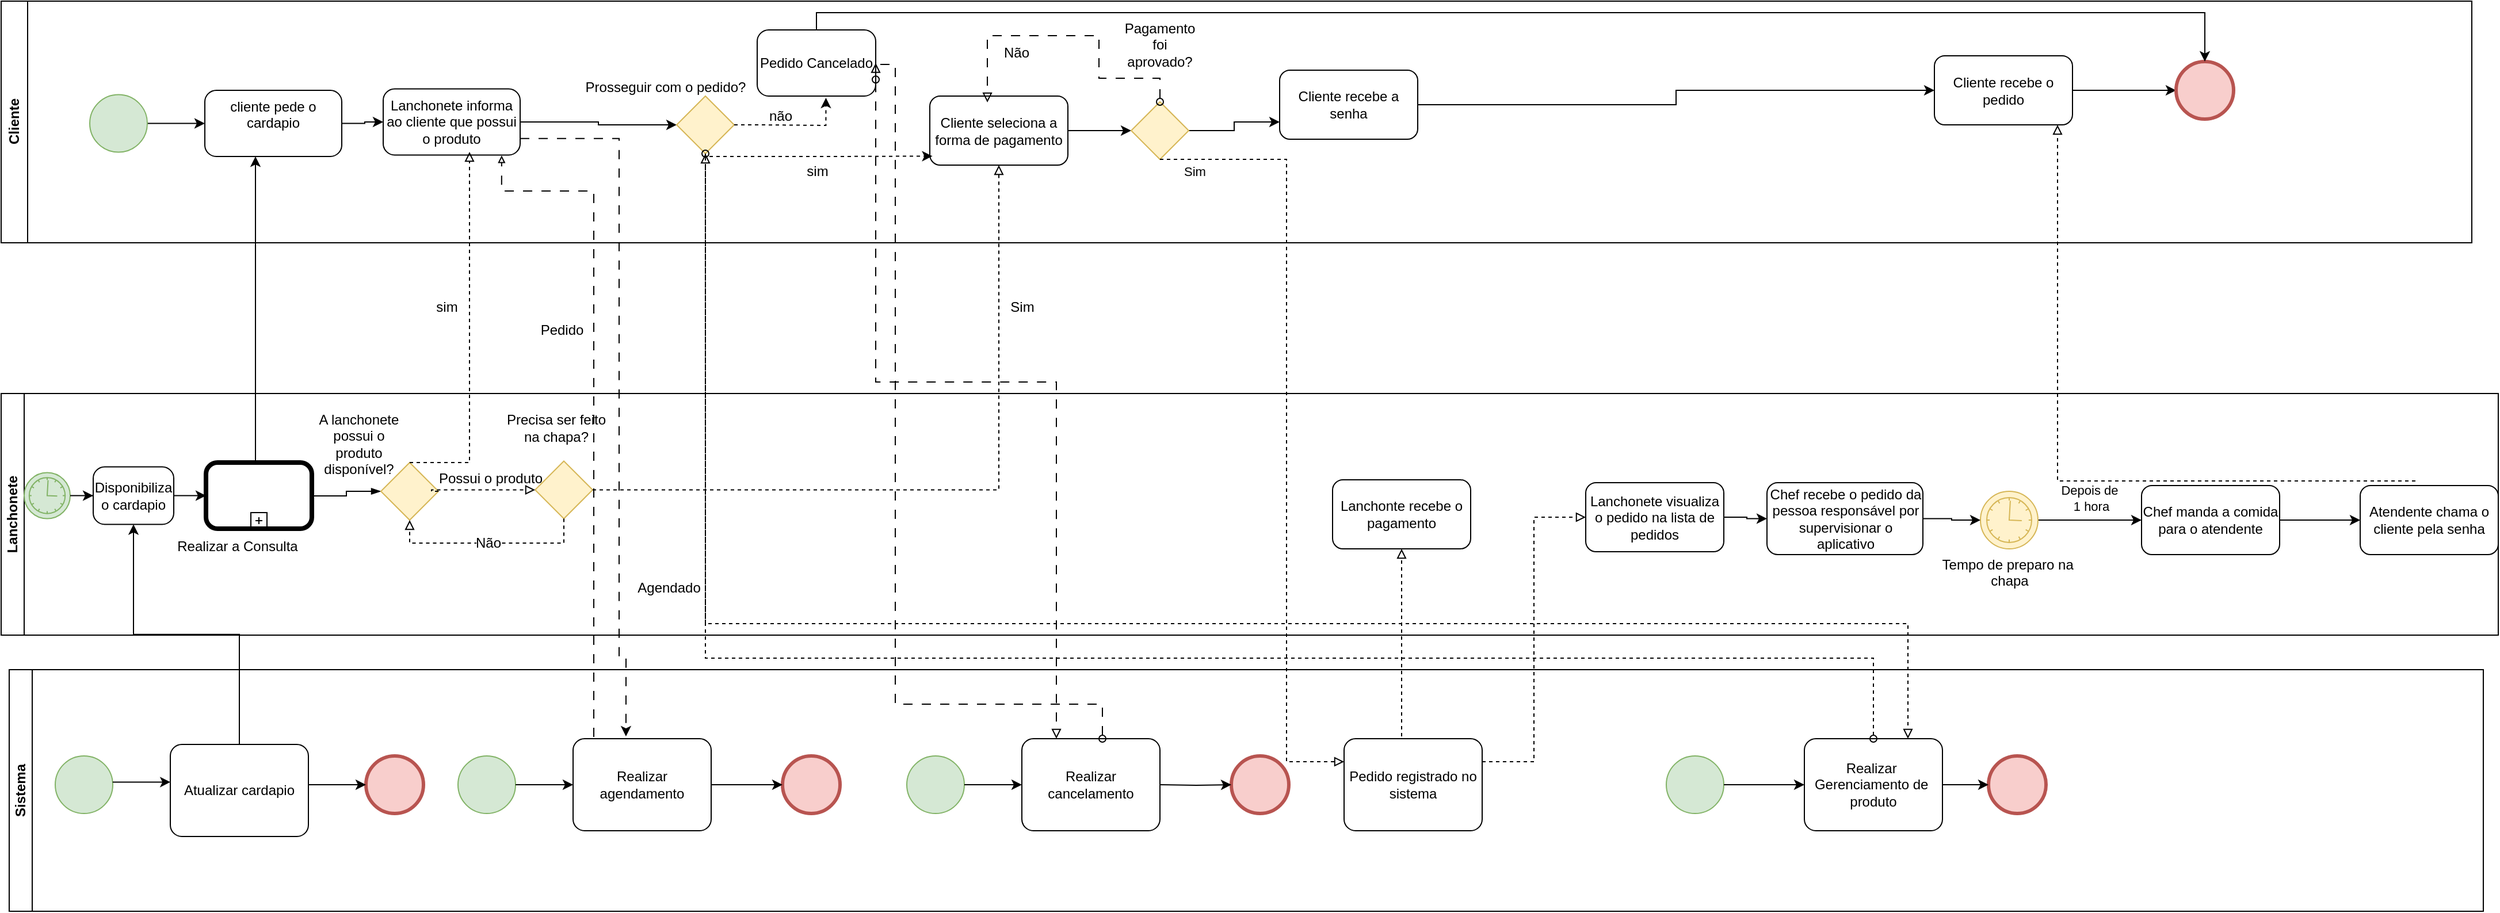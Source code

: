<mxfile version="24.2.2" type="google">
  <diagram name="Página-1" id="6oaQI1mKR9cjfr4mi8I-">
    <mxGraphModel dx="3434" dy="2573" grid="1" gridSize="10" guides="1" tooltips="1" connect="1" arrows="1" fold="1" page="1" pageScale="1" pageWidth="827" pageHeight="1169" background="#FFFFFF" math="0" shadow="0">
      <root>
        <mxCell id="0" />
        <mxCell id="1" parent="0" />
        <mxCell id="DTjWk3N54tqZmyoHTEr2-2" value="Cliente" style="swimlane;horizontal=0;whiteSpace=wrap;html=1;" parent="1" vertex="1">
          <mxGeometry x="-827" y="-391" width="2147" height="210" as="geometry" />
        </mxCell>
        <mxCell id="VO7f0GF6bz-tPzHSE8Yw-2" style="edgeStyle=orthogonalEdgeStyle;rounded=0;orthogonalLoop=1;jettySize=auto;html=1;" edge="1" parent="DTjWk3N54tqZmyoHTEr2-2" source="FYHLgp9_xQtFy7XAi3ml-9" target="VO7f0GF6bz-tPzHSE8Yw-1">
          <mxGeometry relative="1" as="geometry" />
        </mxCell>
        <mxCell id="FYHLgp9_xQtFy7XAi3ml-9" value="" style="points=[[0.145,0.145,0],[0.5,0,0],[0.855,0.145,0],[1,0.5,0],[0.855,0.855,0],[0.5,1,0],[0.145,0.855,0],[0,0.5,0]];shape=mxgraph.bpmn.event;html=1;verticalLabelPosition=bottom;labelBackgroundColor=#ffffff;verticalAlign=top;align=center;perimeter=ellipsePerimeter;outlineConnect=0;aspect=fixed;outline=standard;symbol=general;fillColor=#d5e8d4;strokeColor=#82b366;" parent="DTjWk3N54tqZmyoHTEr2-2" vertex="1">
          <mxGeometry x="77" y="81.25" width="50" height="50" as="geometry" />
        </mxCell>
        <mxCell id="GW3WumaHVSH6HeR5cYXl-45" style="edgeStyle=orthogonalEdgeStyle;rounded=0;orthogonalLoop=1;jettySize=auto;html=1;entryX=0;entryY=0.5;entryDx=0;entryDy=0;" parent="DTjWk3N54tqZmyoHTEr2-2" source="Djy27bFoyrntST6zhLuX-1" target="GW3WumaHVSH6HeR5cYXl-44" edge="1">
          <mxGeometry relative="1" as="geometry" />
        </mxCell>
        <mxCell id="Djy27bFoyrntST6zhLuX-1" value="Lanchonete informa ao cliente que possui o produto" style="points=[[0.25,0,0],[0.5,0,0],[0.75,0,0],[1,0.25,0],[1,0.5,0],[1,0.75,0],[0.75,1,0],[0.5,1,0],[0.25,1,0],[0,0.75,0],[0,0.5,0],[0,0.25,0]];shape=mxgraph.bpmn.task;whiteSpace=wrap;rectStyle=rounded;size=10;html=1;container=1;expand=0;collapsible=0;taskMarker=abstract;" parent="DTjWk3N54tqZmyoHTEr2-2" vertex="1">
          <mxGeometry x="332" y="76.25" width="119" height="57.5" as="geometry" />
        </mxCell>
        <mxCell id="v5PwdFGo5ate-M4-xqCf-30" style="edgeStyle=orthogonalEdgeStyle;rounded=0;orthogonalLoop=1;jettySize=auto;html=1;exitX=1;exitY=0.5;exitDx=0;exitDy=0;entryX=0;entryY=0.5;entryDx=0;entryDy=0;" parent="DTjWk3N54tqZmyoHTEr2-2" source="v5PwdFGo5ate-M4-xqCf-26" target="v5PwdFGo5ate-M4-xqCf-28" edge="1">
          <mxGeometry relative="1" as="geometry" />
        </mxCell>
        <mxCell id="v5PwdFGo5ate-M4-xqCf-26" value="Cliente seleciona a forma de pagamento" style="rounded=1;whiteSpace=wrap;html=1;" parent="DTjWk3N54tqZmyoHTEr2-2" vertex="1">
          <mxGeometry x="807" y="82.5" width="120" height="60" as="geometry" />
        </mxCell>
        <mxCell id="j1GpVwW9abgJ25OH9QS_-9" style="edgeStyle=orthogonalEdgeStyle;rounded=0;orthogonalLoop=1;jettySize=auto;html=1;exitX=1;exitY=0.5;exitDx=0;exitDy=0;entryX=0;entryY=0.75;entryDx=0;entryDy=0;" edge="1" parent="DTjWk3N54tqZmyoHTEr2-2" source="v5PwdFGo5ate-M4-xqCf-28" target="v5PwdFGo5ate-M4-xqCf-44">
          <mxGeometry relative="1" as="geometry" />
        </mxCell>
        <mxCell id="v5PwdFGo5ate-M4-xqCf-28" value="" style="rhombus;whiteSpace=wrap;html=1;fillColor=#fff2cc;strokeColor=#d6b656;" parent="DTjWk3N54tqZmyoHTEr2-2" vertex="1">
          <mxGeometry x="982" y="87.5" width="50" height="50" as="geometry" />
        </mxCell>
        <mxCell id="v5PwdFGo5ate-M4-xqCf-29" value="Pagamento foi aprovado?" style="text;html=1;align=center;verticalAlign=middle;whiteSpace=wrap;rounded=0;" parent="DTjWk3N54tqZmyoHTEr2-2" vertex="1">
          <mxGeometry x="977" y="22.5" width="60" height="30" as="geometry" />
        </mxCell>
        <mxCell id="Djy27bFoyrntST6zhLuX-5" value="Não" style="text;html=1;align=center;verticalAlign=middle;resizable=0;points=[];autosize=1;strokeColor=none;fillColor=none;" parent="DTjWk3N54tqZmyoHTEr2-2" vertex="1">
          <mxGeometry x="857" y="30" width="50" height="30" as="geometry" />
        </mxCell>
        <mxCell id="v5PwdFGo5ate-M4-xqCf-57" style="edgeStyle=orthogonalEdgeStyle;rounded=0;orthogonalLoop=1;jettySize=auto;html=1;exitX=1;exitY=0.5;exitDx=0;exitDy=0;entryX=0;entryY=0.5;entryDx=0;entryDy=0;" parent="DTjWk3N54tqZmyoHTEr2-2" source="v5PwdFGo5ate-M4-xqCf-44" target="v5PwdFGo5ate-M4-xqCf-54" edge="1">
          <mxGeometry relative="1" as="geometry" />
        </mxCell>
        <mxCell id="v5PwdFGo5ate-M4-xqCf-44" value="Cliente recebe a senha" style="rounded=1;whiteSpace=wrap;html=1;" parent="DTjWk3N54tqZmyoHTEr2-2" vertex="1">
          <mxGeometry x="1111" y="60" width="120" height="60" as="geometry" />
        </mxCell>
        <mxCell id="v5PwdFGo5ate-M4-xqCf-56" value="" style="edgeStyle=orthogonalEdgeStyle;rounded=0;orthogonalLoop=1;jettySize=auto;html=1;" parent="DTjWk3N54tqZmyoHTEr2-2" source="v5PwdFGo5ate-M4-xqCf-54" target="v5PwdFGo5ate-M4-xqCf-55" edge="1">
          <mxGeometry relative="1" as="geometry" />
        </mxCell>
        <mxCell id="v5PwdFGo5ate-M4-xqCf-54" value="Cliente recebe o pedido" style="rounded=1;whiteSpace=wrap;html=1;" parent="DTjWk3N54tqZmyoHTEr2-2" vertex="1">
          <mxGeometry x="1680" y="47.5" width="120" height="60" as="geometry" />
        </mxCell>
        <mxCell id="v5PwdFGo5ate-M4-xqCf-55" value="" style="points=[[0.145,0.145,0],[0.5,0,0],[0.855,0.145,0],[1,0.5,0],[0.855,0.855,0],[0.5,1,0],[0.145,0.855,0],[0,0.5,0]];shape=mxgraph.bpmn.event;html=1;verticalLabelPosition=bottom;labelBackgroundColor=#ffffff;verticalAlign=top;align=center;perimeter=ellipsePerimeter;outlineConnect=0;aspect=fixed;outline=end;symbol=terminate2;fillColor=#f8cecc;strokeColor=#b85450;" parent="DTjWk3N54tqZmyoHTEr2-2" vertex="1">
          <mxGeometry x="1890" y="52.5" width="50" height="50" as="geometry" />
        </mxCell>
        <mxCell id="v5PwdFGo5ate-M4-xqCf-71" style="edgeStyle=orthogonalEdgeStyle;rounded=0;orthogonalLoop=1;jettySize=auto;html=1;exitX=0.5;exitY=1;exitDx=0;exitDy=0;exitPerimeter=0;" parent="DTjWk3N54tqZmyoHTEr2-2" edge="1">
          <mxGeometry relative="1" as="geometry">
            <mxPoint x="421.5" y="137.5" as="sourcePoint" />
            <mxPoint x="421.5" y="137.5" as="targetPoint" />
          </mxGeometry>
        </mxCell>
        <mxCell id="GW3WumaHVSH6HeR5cYXl-41" style="edgeStyle=orthogonalEdgeStyle;rounded=0;orthogonalLoop=1;jettySize=auto;html=1;exitX=0.5;exitY=0;exitDx=0;exitDy=0;entryX=0.417;entryY=0.092;entryDx=0;entryDy=0;entryPerimeter=0;endArrow=block;endFill=0;dashed=1;dashPattern=8 8;startArrow=oval;startFill=0;" parent="DTjWk3N54tqZmyoHTEr2-2" source="v5PwdFGo5ate-M4-xqCf-28" target="v5PwdFGo5ate-M4-xqCf-26" edge="1">
          <mxGeometry relative="1" as="geometry">
            <Array as="points">
              <mxPoint x="1007" y="67" />
              <mxPoint x="954" y="67" />
              <mxPoint x="954" y="30" />
              <mxPoint x="857" y="30" />
            </Array>
          </mxGeometry>
        </mxCell>
        <mxCell id="GW3WumaHVSH6HeR5cYXl-55" style="edgeStyle=orthogonalEdgeStyle;rounded=0;orthogonalLoop=1;jettySize=auto;html=1;" parent="DTjWk3N54tqZmyoHTEr2-2" source="GW3WumaHVSH6HeR5cYXl-42" target="v5PwdFGo5ate-M4-xqCf-55" edge="1">
          <mxGeometry relative="1" as="geometry">
            <Array as="points">
              <mxPoint x="708" y="10" />
              <mxPoint x="1915" y="10" />
            </Array>
          </mxGeometry>
        </mxCell>
        <mxCell id="GW3WumaHVSH6HeR5cYXl-42" value="Pedido Cancelado" style="points=[[0.25,0,0],[0.5,0,0],[0.75,0,0],[1,0.25,0],[1,0.5,0],[1,0.75,0],[0.75,1,0],[0.5,1,0],[0.25,1,0],[0,0.75,0],[0,0.5,0],[0,0.25,0]];shape=mxgraph.bpmn.task;whiteSpace=wrap;rectStyle=rounded;size=10;html=1;container=1;expand=0;collapsible=0;taskMarker=abstract;" parent="DTjWk3N54tqZmyoHTEr2-2" vertex="1">
          <mxGeometry x="657" y="25" width="103" height="57.5" as="geometry" />
        </mxCell>
        <mxCell id="GW3WumaHVSH6HeR5cYXl-44" value="" style="rhombus;whiteSpace=wrap;html=1;fillColor=#fff2cc;strokeColor=#d6b656;" parent="DTjWk3N54tqZmyoHTEr2-2" vertex="1">
          <mxGeometry x="587" y="82.5" width="50" height="50" as="geometry" />
        </mxCell>
        <mxCell id="GW3WumaHVSH6HeR5cYXl-46" value="Prosseguir com o pedido?" style="text;html=1;align=center;verticalAlign=middle;resizable=0;points=[];autosize=1;strokeColor=none;fillColor=none;" parent="DTjWk3N54tqZmyoHTEr2-2" vertex="1">
          <mxGeometry x="497" y="60" width="160" height="30" as="geometry" />
        </mxCell>
        <mxCell id="GW3WumaHVSH6HeR5cYXl-48" style="edgeStyle=orthogonalEdgeStyle;rounded=0;orthogonalLoop=1;jettySize=auto;html=1;entryX=0.58;entryY=1.026;entryDx=0;entryDy=0;entryPerimeter=0;dashed=1;" parent="DTjWk3N54tqZmyoHTEr2-2" source="GW3WumaHVSH6HeR5cYXl-44" target="GW3WumaHVSH6HeR5cYXl-42" edge="1">
          <mxGeometry relative="1" as="geometry">
            <Array as="points">
              <mxPoint x="657" y="108" />
              <mxPoint x="717" y="108" />
            </Array>
          </mxGeometry>
        </mxCell>
        <mxCell id="GW3WumaHVSH6HeR5cYXl-50" style="edgeStyle=orthogonalEdgeStyle;rounded=0;orthogonalLoop=1;jettySize=auto;html=1;entryX=0.019;entryY=0.87;entryDx=0;entryDy=0;entryPerimeter=0;dashed=1;" parent="DTjWk3N54tqZmyoHTEr2-2" source="GW3WumaHVSH6HeR5cYXl-44" target="v5PwdFGo5ate-M4-xqCf-26" edge="1">
          <mxGeometry relative="1" as="geometry">
            <Array as="points">
              <mxPoint x="612" y="135" />
              <mxPoint x="722" y="135" />
            </Array>
          </mxGeometry>
        </mxCell>
        <mxCell id="GW3WumaHVSH6HeR5cYXl-51" value="sim" style="text;html=1;align=center;verticalAlign=middle;resizable=0;points=[];autosize=1;strokeColor=none;fillColor=none;" parent="DTjWk3N54tqZmyoHTEr2-2" vertex="1">
          <mxGeometry x="688.5" y="132.5" width="40" height="30" as="geometry" />
        </mxCell>
        <mxCell id="GW3WumaHVSH6HeR5cYXl-52" value="não" style="text;html=1;align=center;verticalAlign=middle;resizable=0;points=[];autosize=1;strokeColor=none;fillColor=none;" parent="DTjWk3N54tqZmyoHTEr2-2" vertex="1">
          <mxGeometry x="657" y="85" width="40" height="30" as="geometry" />
        </mxCell>
        <mxCell id="VO7f0GF6bz-tPzHSE8Yw-1" value="cliente pede o cardapio&lt;div&gt;&lt;br&gt;&lt;/div&gt;" style="points=[[0.25,0,0],[0.5,0,0],[0.75,0,0],[1,0.25,0],[1,0.5,0],[1,0.75,0],[0.75,1,0],[0.5,1,0],[0.25,1,0],[0,0.75,0],[0,0.5,0],[0,0.25,0]];shape=mxgraph.bpmn.task;whiteSpace=wrap;rectStyle=rounded;size=10;html=1;container=1;expand=0;collapsible=0;taskMarker=abstract;" vertex="1" parent="DTjWk3N54tqZmyoHTEr2-2">
          <mxGeometry x="177" y="77.5" width="119" height="57.5" as="geometry" />
        </mxCell>
        <mxCell id="VO7f0GF6bz-tPzHSE8Yw-3" style="edgeStyle=orthogonalEdgeStyle;rounded=0;orthogonalLoop=1;jettySize=auto;html=1;entryX=0;entryY=0.5;entryDx=0;entryDy=0;entryPerimeter=0;" edge="1" parent="DTjWk3N54tqZmyoHTEr2-2" source="VO7f0GF6bz-tPzHSE8Yw-1" target="Djy27bFoyrntST6zhLuX-1">
          <mxGeometry relative="1" as="geometry" />
        </mxCell>
        <mxCell id="FYHLgp9_xQtFy7XAi3ml-3" value="Lanchonete" style="swimlane;startSize=20;horizontal=0;html=1;whiteSpace=wrap;fontSize=12;" parent="1" vertex="1">
          <mxGeometry x="-827" y="-50" width="2170" height="210" as="geometry" />
        </mxCell>
        <mxCell id="v5PwdFGo5ate-M4-xqCf-7" value="" style="points=[[0.25,0,0],[0.5,0,0],[0.75,0,0],[1,0.25,0],[1,0.5,0],[1,0.75,0],[0.75,1,0],[0.5,1,0],[0.25,1,0],[0,0.75,0],[0,0.5,0],[0,0.25,0]];shape=mxgraph.bpmn.task;whiteSpace=wrap;rectStyle=rounded;size=10;html=1;container=1;expand=0;collapsible=0;bpmnShapeType=call;isLoopSub=1;" vertex="1" parent="FYHLgp9_xQtFy7XAi3ml-3">
          <mxGeometry x="178" y="60" width="92" height="57.5" as="geometry" />
        </mxCell>
        <mxCell id="FYHLgp9_xQtFy7XAi3ml-15" value="Realizar a Consulta&lt;div&gt;&lt;br&gt;&lt;/div&gt;" style="text;html=1;align=center;verticalAlign=middle;resizable=0;points=[];autosize=1;strokeColor=none;fillColor=none;" parent="FYHLgp9_xQtFy7XAi3ml-3" vertex="1">
          <mxGeometry x="140" y="120" width="130" height="40" as="geometry" />
        </mxCell>
        <mxCell id="v5PwdFGo5ate-M4-xqCf-17" value="" style="points=[[0.145,0.145,0],[0.5,0,0],[0.855,0.145,0],[1,0.5,0],[0.855,0.855,0],[0.5,1,0],[0.145,0.855,0],[0,0.5,0]];shape=mxgraph.bpmn.event;html=1;verticalLabelPosition=bottom;labelBackgroundColor=#ffffff;verticalAlign=top;align=center;perimeter=ellipsePerimeter;outlineConnect=0;aspect=fixed;outline=standard;symbol=timer;fillColor=#d5e8d4;strokeColor=#82b366;" parent="FYHLgp9_xQtFy7XAi3ml-3" vertex="1">
          <mxGeometry x="20" y="68.75" width="40" height="40" as="geometry" />
        </mxCell>
        <mxCell id="FYHLgp9_xQtFy7XAi3ml-20" value="" style="edgeStyle=elbowEdgeStyle;fontSize=12;html=1;endArrow=blockThin;endFill=1;rounded=0;entryX=0;entryY=0.5;entryDx=0;entryDy=0;" parent="FYHLgp9_xQtFy7XAi3ml-3" target="CYMDNg2Nh_U5zGZPsCbC-1" edge="1">
          <mxGeometry width="160" relative="1" as="geometry">
            <mxPoint x="270" y="89" as="sourcePoint" />
            <mxPoint x="304" y="90" as="targetPoint" />
          </mxGeometry>
        </mxCell>
        <mxCell id="CYMDNg2Nh_U5zGZPsCbC-1" value="" style="rhombus;whiteSpace=wrap;html=1;fillColor=#fff2cc;strokeColor=#d6b656;" parent="FYHLgp9_xQtFy7XAi3ml-3" vertex="1">
          <mxGeometry x="330" y="60" width="50" height="50" as="geometry" />
        </mxCell>
        <mxCell id="v5PwdFGo5ate-M4-xqCf-24" value="A lanchonete possui o produto disponível?" style="text;html=1;align=center;verticalAlign=middle;whiteSpace=wrap;rounded=0;" parent="FYHLgp9_xQtFy7XAi3ml-3" vertex="1">
          <mxGeometry x="270" y="28.75" width="81.5" height="30" as="geometry" />
        </mxCell>
        <mxCell id="v5PwdFGo5ate-M4-xqCf-31" value="Lanchonte recebe o pagamento" style="rounded=1;whiteSpace=wrap;html=1;" parent="FYHLgp9_xQtFy7XAi3ml-3" vertex="1">
          <mxGeometry x="1157" y="75" width="120" height="60" as="geometry" />
        </mxCell>
        <mxCell id="v5PwdFGo5ate-M4-xqCf-62" style="edgeStyle=orthogonalEdgeStyle;rounded=0;orthogonalLoop=1;jettySize=auto;html=1;exitX=1;exitY=0.5;exitDx=0;exitDy=0;exitPerimeter=0;entryX=0;entryY=0.5;entryDx=0;entryDy=0;" parent="FYHLgp9_xQtFy7XAi3ml-3" source="v5PwdFGo5ate-M4-xqCf-46" target="v5PwdFGo5ate-M4-xqCf-49" edge="1">
          <mxGeometry relative="1" as="geometry" />
        </mxCell>
        <mxCell id="v5PwdFGo5ate-M4-xqCf-63" value="Depois de&amp;nbsp;&lt;div&gt;1 hora&lt;/div&gt;" style="edgeLabel;html=1;align=center;verticalAlign=middle;resizable=0;points=[];" parent="v5PwdFGo5ate-M4-xqCf-62" connectable="0" vertex="1">
          <mxGeometry x="0.069" y="-1" relative="1" as="geometry">
            <mxPoint x="-2" y="-20" as="offset" />
          </mxGeometry>
        </mxCell>
        <mxCell id="v5PwdFGo5ate-M4-xqCf-46" value="Tempo de preparo na&amp;nbsp;&lt;div&gt;chapa&lt;/div&gt;" style="points=[[0.145,0.145,0],[0.5,0,0],[0.855,0.145,0],[1,0.5,0],[0.855,0.855,0],[0.5,1,0],[0.145,0.855,0],[0,0.5,0]];shape=mxgraph.bpmn.event;html=1;verticalLabelPosition=bottom;labelBackgroundColor=#ffffff;verticalAlign=top;align=center;perimeter=ellipsePerimeter;outlineConnect=0;aspect=fixed;outline=standard;symbol=timer;fillColor=#fff2cc;strokeColor=#d6b656;" parent="FYHLgp9_xQtFy7XAi3ml-3" vertex="1">
          <mxGeometry x="1720" y="85" width="50" height="50" as="geometry" />
        </mxCell>
        <mxCell id="Djy27bFoyrntST6zhLuX-10" value="" style="rhombus;whiteSpace=wrap;html=1;fillColor=#fff2cc;strokeColor=#d6b656;" parent="FYHLgp9_xQtFy7XAi3ml-3" vertex="1">
          <mxGeometry x="464" y="58.75" width="50" height="50" as="geometry" />
        </mxCell>
        <mxCell id="v5PwdFGo5ate-M4-xqCf-25" value="" style="edgeStyle=elbowEdgeStyle;fontSize=12;html=1;endFill=0;startFill=0;endSize=6;startSize=6;dashed=1;endArrow=block;startArrow=none;rounded=0;entryX=0;entryY=0.5;entryDx=0;entryDy=0;exitX=1;exitY=0.5;exitDx=0;exitDy=0;" parent="FYHLgp9_xQtFy7XAi3ml-3" source="CYMDNg2Nh_U5zGZPsCbC-1" target="Djy27bFoyrntST6zhLuX-10" edge="1">
          <mxGeometry width="160" relative="1" as="geometry">
            <mxPoint x="304" y="30" as="sourcePoint" />
            <mxPoint x="294" y="123" as="targetPoint" />
            <Array as="points">
              <mxPoint x="374" y="80" />
            </Array>
          </mxGeometry>
        </mxCell>
        <mxCell id="Djy27bFoyrntST6zhLuX-2" value="Possui o produto" style="text;html=1;align=center;verticalAlign=middle;resizable=0;points=[];autosize=1;strokeColor=none;fillColor=none;" parent="FYHLgp9_xQtFy7XAi3ml-3" vertex="1">
          <mxGeometry x="370" y="58.75" width="110" height="30" as="geometry" />
        </mxCell>
        <mxCell id="v5PwdFGo5ate-M4-xqCf-52" value="" style="edgeStyle=orthogonalEdgeStyle;rounded=0;orthogonalLoop=1;jettySize=auto;html=1;" parent="FYHLgp9_xQtFy7XAi3ml-3" source="v5PwdFGo5ate-M4-xqCf-49" target="v5PwdFGo5ate-M4-xqCf-51" edge="1">
          <mxGeometry relative="1" as="geometry" />
        </mxCell>
        <mxCell id="v5PwdFGo5ate-M4-xqCf-49" value="Chef manda a comida para o atendente" style="rounded=1;whiteSpace=wrap;html=1;" parent="FYHLgp9_xQtFy7XAi3ml-3" vertex="1">
          <mxGeometry x="1860" y="80" width="120" height="60" as="geometry" />
        </mxCell>
        <mxCell id="v5PwdFGo5ate-M4-xqCf-51" value="Atendente chama o cliente pela senha" style="whiteSpace=wrap;html=1;rounded=1;" parent="FYHLgp9_xQtFy7XAi3ml-3" vertex="1">
          <mxGeometry x="2050" y="80" width="120" height="60" as="geometry" />
        </mxCell>
        <mxCell id="Djy27bFoyrntST6zhLuX-11" value="Precisa ser feito&lt;div style=&quot;line-height: 120%;&quot;&gt;na chapa?&lt;/div&gt;" style="text;html=1;align=center;verticalAlign=middle;resizable=0;points=[];autosize=1;strokeColor=none;fillColor=none;" parent="FYHLgp9_xQtFy7XAi3ml-3" vertex="1">
          <mxGeometry x="427" y="10" width="110" height="40" as="geometry" />
        </mxCell>
        <mxCell id="GW3WumaHVSH6HeR5cYXl-35" value="Agendado" style="text;html=1;align=center;verticalAlign=middle;resizable=0;points=[];autosize=1;strokeColor=none;fillColor=none;" parent="FYHLgp9_xQtFy7XAi3ml-3" vertex="1">
          <mxGeometry x="540" y="153.75" width="80" height="30" as="geometry" />
        </mxCell>
        <mxCell id="GW3WumaHVSH6HeR5cYXl-33" style="edgeStyle=orthogonalEdgeStyle;rounded=0;orthogonalLoop=1;jettySize=auto;html=1;entryX=0.865;entryY=1.006;entryDx=0;entryDy=0;entryPerimeter=0;dashed=1;dashPattern=8 8;endArrow=block;endFill=0;startArrow=oval;startFill=0;exitX=0.35;exitY=-0.031;exitDx=0;exitDy=0;exitPerimeter=0;endSize=4;" parent="FYHLgp9_xQtFy7XAi3ml-3" target="Djy27bFoyrntST6zhLuX-1" edge="1">
          <mxGeometry relative="1" as="geometry">
            <mxPoint x="514" y="332.52" as="sourcePoint" />
            <mxPoint x="514.5" y="-170" as="targetPoint" />
            <Array as="points">
              <mxPoint x="514" y="315" />
              <mxPoint x="515" y="315" />
              <mxPoint x="515" y="-176" />
            </Array>
          </mxGeometry>
        </mxCell>
        <mxCell id="5ju1lGqYHWNfD_9UuMbV-1" value="Disponibiliza o cardapio" style="points=[[0.25,0,0],[0.5,0,0],[0.75,0,0],[1,0.25,0],[1,0.5,0],[1,0.75,0],[0.75,1,0],[0.5,1,0],[0.25,1,0],[0,0.75,0],[0,0.5,0],[0,0.25,0]];shape=mxgraph.bpmn.task;whiteSpace=wrap;rectStyle=rounded;size=10;html=1;container=1;expand=0;collapsible=0;taskMarker=abstract;" parent="FYHLgp9_xQtFy7XAi3ml-3" vertex="1">
          <mxGeometry x="80" y="63.75" width="70" height="50" as="geometry" />
        </mxCell>
        <mxCell id="5ju1lGqYHWNfD_9UuMbV-3" style="edgeStyle=orthogonalEdgeStyle;rounded=0;orthogonalLoop=1;jettySize=auto;html=1;entryX=0;entryY=0.5;entryDx=0;entryDy=0;entryPerimeter=0;" parent="FYHLgp9_xQtFy7XAi3ml-3" source="v5PwdFGo5ate-M4-xqCf-17" target="5ju1lGqYHWNfD_9UuMbV-1" edge="1">
          <mxGeometry relative="1" as="geometry" />
        </mxCell>
        <mxCell id="5ju1lGqYHWNfD_9UuMbV-6" style="edgeStyle=orthogonalEdgeStyle;rounded=0;orthogonalLoop=1;jettySize=auto;html=1;entryX=0;entryY=0.5;entryDx=0;entryDy=0;entryPerimeter=0;" parent="FYHLgp9_xQtFy7XAi3ml-3" source="5ju1lGqYHWNfD_9UuMbV-1" target="v5PwdFGo5ate-M4-xqCf-7" edge="1">
          <mxGeometry relative="1" as="geometry" />
        </mxCell>
        <mxCell id="j1GpVwW9abgJ25OH9QS_-3" value="" style="edgeStyle=orthogonalEdgeStyle;rounded=0;orthogonalLoop=1;jettySize=auto;html=1;" edge="1" parent="FYHLgp9_xQtFy7XAi3ml-3" source="lipJzt4Nf7krgBKLV51K-25" target="j1GpVwW9abgJ25OH9QS_-1">
          <mxGeometry relative="1" as="geometry" />
        </mxCell>
        <mxCell id="lipJzt4Nf7krgBKLV51K-25" value="Lanchonete visualiza o pedido na lista de pedidos" style="rounded=1;whiteSpace=wrap;html=1;" vertex="1" parent="FYHLgp9_xQtFy7XAi3ml-3">
          <mxGeometry x="1377" y="77.5" width="120" height="60" as="geometry" />
        </mxCell>
        <mxCell id="j1GpVwW9abgJ25OH9QS_-2" value="" style="edgeStyle=orthogonalEdgeStyle;rounded=0;orthogonalLoop=1;jettySize=auto;html=1;" edge="1" parent="FYHLgp9_xQtFy7XAi3ml-3" source="j1GpVwW9abgJ25OH9QS_-1" target="v5PwdFGo5ate-M4-xqCf-46">
          <mxGeometry relative="1" as="geometry" />
        </mxCell>
        <mxCell id="j1GpVwW9abgJ25OH9QS_-1" value="Chef recebe o pedido da pessoa responsável por supervisionar o aplicativo" style="rounded=1;whiteSpace=wrap;html=1;" vertex="1" parent="FYHLgp9_xQtFy7XAi3ml-3">
          <mxGeometry x="1534.5" y="77.5" width="135.5" height="62.5" as="geometry" />
        </mxCell>
        <mxCell id="j1GpVwW9abgJ25OH9QS_-6" value="Não" style="edgeStyle=elbowEdgeStyle;fontSize=12;html=1;endFill=0;startFill=0;endSize=6;startSize=6;dashed=1;endArrow=block;startArrow=none;rounded=0;entryX=0.5;entryY=1;entryDx=0;entryDy=0;elbow=vertical;exitX=0.5;exitY=1;exitDx=0;exitDy=0;" edge="1" parent="FYHLgp9_xQtFy7XAi3ml-3" source="Djy27bFoyrntST6zhLuX-10" target="CYMDNg2Nh_U5zGZPsCbC-1">
          <mxGeometry width="160" relative="1" as="geometry">
            <mxPoint x="357" y="180" as="sourcePoint" />
            <mxPoint x="284.5" y="133" as="targetPoint" />
            <Array as="points">
              <mxPoint x="407" y="130" />
            </Array>
          </mxGeometry>
        </mxCell>
        <mxCell id="Djy27bFoyrntST6zhLuX-13" value="" style="edgeStyle=elbowEdgeStyle;fontSize=12;html=1;endFill=0;startFill=0;endSize=6;startSize=6;dashed=1;endArrow=block;startArrow=none;rounded=0;exitX=0.5;exitY=0;exitDx=0;exitDy=0;" parent="1" source="CYMDNg2Nh_U5zGZPsCbC-1" edge="1">
          <mxGeometry width="160" relative="1" as="geometry">
            <mxPoint x="-320" y="-21" as="sourcePoint" />
            <mxPoint x="-420" y="-260" as="targetPoint" />
            <Array as="points">
              <mxPoint x="-420" y="-140" />
              <mxPoint x="460" y="-130" />
            </Array>
          </mxGeometry>
        </mxCell>
        <mxCell id="v5PwdFGo5ate-M4-xqCf-53" value="" style="edgeStyle=elbowEdgeStyle;fontSize=12;html=1;endFill=0;startFill=0;endSize=6;startSize=6;dashed=1;endArrow=block;startArrow=none;rounded=0;exitX=0.4;exitY=-0.067;exitDx=0;exitDy=0;exitPerimeter=0;" parent="1" source="v5PwdFGo5ate-M4-xqCf-51" target="v5PwdFGo5ate-M4-xqCf-54" edge="1">
          <mxGeometry width="160" relative="1" as="geometry">
            <mxPoint x="1260" y="-50" as="sourcePoint" />
            <mxPoint x="1770" y="-280" as="targetPoint" />
            <Array as="points">
              <mxPoint x="960" y="-10" />
            </Array>
          </mxGeometry>
        </mxCell>
        <mxCell id="Djy27bFoyrntST6zhLuX-16" value="" style="edgeStyle=elbowEdgeStyle;fontSize=12;html=1;endFill=0;startFill=0;endSize=6;startSize=6;dashed=1;endArrow=block;startArrow=none;rounded=0;exitX=1;exitY=0.5;exitDx=0;exitDy=0;entryX=0.5;entryY=1;entryDx=0;entryDy=0;" parent="1" source="Djy27bFoyrntST6zhLuX-10" target="v5PwdFGo5ate-M4-xqCf-26" edge="1">
          <mxGeometry width="160" relative="1" as="geometry">
            <mxPoint x="335" y="-6" as="sourcePoint" />
            <mxPoint x="790" y="-250" as="targetPoint" />
            <Array as="points">
              <mxPoint x="40" y="-110" />
            </Array>
          </mxGeometry>
        </mxCell>
        <mxCell id="Djy27bFoyrntST6zhLuX-17" value="&lt;div&gt;sim&lt;/div&gt;" style="text;html=1;align=center;verticalAlign=middle;resizable=0;points=[];autosize=1;strokeColor=none;fillColor=none;" parent="1" vertex="1">
          <mxGeometry x="-460" y="-140" width="40" height="30" as="geometry" />
        </mxCell>
        <mxCell id="Djy27bFoyrntST6zhLuX-18" value="Sim" style="text;html=1;align=center;verticalAlign=middle;resizable=0;points=[];autosize=1;strokeColor=none;fillColor=none;" parent="1" vertex="1">
          <mxGeometry x="40" y="-140" width="40" height="30" as="geometry" />
        </mxCell>
        <mxCell id="GW3WumaHVSH6HeR5cYXl-1" value="Sistema" style="swimlane;startSize=20;horizontal=0;html=1;whiteSpace=wrap;" parent="1" vertex="1">
          <mxGeometry x="-820" y="190" width="2150" height="210" as="geometry" />
        </mxCell>
        <mxCell id="GW3WumaHVSH6HeR5cYXl-26" value="Realizar agendamento" style="points=[[0.25,0,0],[0.5,0,0],[0.75,0,0],[1,0.25,0],[1,0.5,0],[1,0.75,0],[0.75,1,0],[0.5,1,0],[0.25,1,0],[0,0.75,0],[0,0.5,0],[0,0.25,0]];shape=mxgraph.bpmn.task;whiteSpace=wrap;rectStyle=rounded;size=10;html=1;container=1;expand=0;collapsible=0;taskMarker=abstract;" parent="GW3WumaHVSH6HeR5cYXl-1" vertex="1">
          <mxGeometry x="490" y="60" width="120" height="80" as="geometry" />
        </mxCell>
        <mxCell id="GW3WumaHVSH6HeR5cYXl-27" value="" style="points=[[0.145,0.145,0],[0.5,0,0],[0.855,0.145,0],[1,0.5,0],[0.855,0.855,0],[0.5,1,0],[0.145,0.855,0],[0,0.5,0]];shape=mxgraph.bpmn.event;html=1;verticalLabelPosition=bottom;labelBackgroundColor=#ffffff;verticalAlign=top;align=center;perimeter=ellipsePerimeter;outlineConnect=0;aspect=fixed;outline=standard;symbol=general;fillColor=#d5e8d4;strokeColor=#82b366;" parent="GW3WumaHVSH6HeR5cYXl-1" vertex="1">
          <mxGeometry x="390" y="75" width="50" height="50" as="geometry" />
        </mxCell>
        <mxCell id="GW3WumaHVSH6HeR5cYXl-29" value="" style="points=[[0.145,0.145,0],[0.5,0,0],[0.855,0.145,0],[1,0.5,0],[0.855,0.855,0],[0.5,1,0],[0.145,0.855,0],[0,0.5,0]];shape=mxgraph.bpmn.event;html=1;verticalLabelPosition=bottom;labelBackgroundColor=#ffffff;verticalAlign=top;align=center;perimeter=ellipsePerimeter;outlineConnect=0;aspect=fixed;outline=end;symbol=terminate2;fillColor=#f8cecc;strokeColor=#b85450;" parent="GW3WumaHVSH6HeR5cYXl-1" vertex="1">
          <mxGeometry x="672" y="75" width="50" height="50" as="geometry" />
        </mxCell>
        <mxCell id="GW3WumaHVSH6HeR5cYXl-30" style="edgeStyle=orthogonalEdgeStyle;rounded=0;orthogonalLoop=1;jettySize=auto;html=1;exitX=1;exitY=0.5;exitDx=0;exitDy=0;exitPerimeter=0;entryX=0;entryY=0.5;entryDx=0;entryDy=0;entryPerimeter=0;" parent="GW3WumaHVSH6HeR5cYXl-1" source="GW3WumaHVSH6HeR5cYXl-27" target="GW3WumaHVSH6HeR5cYXl-26" edge="1">
          <mxGeometry relative="1" as="geometry" />
        </mxCell>
        <mxCell id="GW3WumaHVSH6HeR5cYXl-31" style="edgeStyle=orthogonalEdgeStyle;rounded=0;orthogonalLoop=1;jettySize=auto;html=1;exitX=1;exitY=0.5;exitDx=0;exitDy=0;exitPerimeter=0;entryX=0;entryY=0.5;entryDx=0;entryDy=0;entryPerimeter=0;" parent="GW3WumaHVSH6HeR5cYXl-1" source="GW3WumaHVSH6HeR5cYXl-26" target="GW3WumaHVSH6HeR5cYXl-29" edge="1">
          <mxGeometry relative="1" as="geometry" />
        </mxCell>
        <mxCell id="GW3WumaHVSH6HeR5cYXl-36" value="" style="points=[[0.145,0.145,0],[0.5,0,0],[0.855,0.145,0],[1,0.5,0],[0.855,0.855,0],[0.5,1,0],[0.145,0.855,0],[0,0.5,0]];shape=mxgraph.bpmn.event;html=1;verticalLabelPosition=bottom;labelBackgroundColor=#ffffff;verticalAlign=top;align=center;perimeter=ellipsePerimeter;outlineConnect=0;aspect=fixed;outline=standard;symbol=general;fillColor=#d5e8d4;strokeColor=#82b366;" parent="GW3WumaHVSH6HeR5cYXl-1" vertex="1">
          <mxGeometry x="780" y="75" width="50" height="50" as="geometry" />
        </mxCell>
        <mxCell id="GW3WumaHVSH6HeR5cYXl-37" value="" style="points=[[0.145,0.145,0],[0.5,0,0],[0.855,0.145,0],[1,0.5,0],[0.855,0.855,0],[0.5,1,0],[0.145,0.855,0],[0,0.5,0]];shape=mxgraph.bpmn.event;html=1;verticalLabelPosition=bottom;labelBackgroundColor=#ffffff;verticalAlign=top;align=center;perimeter=ellipsePerimeter;outlineConnect=0;aspect=fixed;outline=end;symbol=terminate2;fillColor=#f8cecc;strokeColor=#b85450;" parent="GW3WumaHVSH6HeR5cYXl-1" vertex="1">
          <mxGeometry x="1062" y="75" width="50" height="50" as="geometry" />
        </mxCell>
        <mxCell id="GW3WumaHVSH6HeR5cYXl-38" style="edgeStyle=orthogonalEdgeStyle;rounded=0;orthogonalLoop=1;jettySize=auto;html=1;exitX=1;exitY=0.5;exitDx=0;exitDy=0;exitPerimeter=0;entryX=0;entryY=0.5;entryDx=0;entryDy=0;entryPerimeter=0;" parent="GW3WumaHVSH6HeR5cYXl-1" source="GW3WumaHVSH6HeR5cYXl-36" edge="1">
          <mxGeometry relative="1" as="geometry">
            <mxPoint x="880" y="100" as="targetPoint" />
          </mxGeometry>
        </mxCell>
        <mxCell id="GW3WumaHVSH6HeR5cYXl-39" style="edgeStyle=orthogonalEdgeStyle;rounded=0;orthogonalLoop=1;jettySize=auto;html=1;exitX=1;exitY=0.5;exitDx=0;exitDy=0;exitPerimeter=0;entryX=0;entryY=0.5;entryDx=0;entryDy=0;entryPerimeter=0;" parent="GW3WumaHVSH6HeR5cYXl-1" target="GW3WumaHVSH6HeR5cYXl-37" edge="1">
          <mxGeometry relative="1" as="geometry">
            <mxPoint x="1000" y="100" as="sourcePoint" />
          </mxGeometry>
        </mxCell>
        <mxCell id="GW3WumaHVSH6HeR5cYXl-40" value="Realizar cancelamento" style="points=[[0.25,0,0],[0.5,0,0],[0.75,0,0],[1,0.25,0],[1,0.5,0],[1,0.75,0],[0.75,1,0],[0.5,1,0],[0.25,1,0],[0,0.75,0],[0,0.5,0],[0,0.25,0]];shape=mxgraph.bpmn.task;whiteSpace=wrap;rectStyle=rounded;size=10;html=1;container=1;expand=0;collapsible=0;taskMarker=abstract;" parent="GW3WumaHVSH6HeR5cYXl-1" vertex="1">
          <mxGeometry x="880" y="60" width="120" height="80" as="geometry" />
        </mxCell>
        <mxCell id="Seg6TpXmFkIRBioLI5Z_-1" value="Realizar&amp;nbsp;&lt;div&gt;Gerenciamento de&amp;nbsp;&lt;/div&gt;&lt;div&gt;produto&lt;/div&gt;" style="points=[[0.25,0,0],[0.5,0,0],[0.75,0,0],[1,0.25,0],[1,0.5,0],[1,0.75,0],[0.75,1,0],[0.5,1,0],[0.25,1,0],[0,0.75,0],[0,0.5,0],[0,0.25,0]];shape=mxgraph.bpmn.task;whiteSpace=wrap;rectStyle=rounded;size=10;html=1;container=1;expand=0;collapsible=0;taskMarker=abstract;" vertex="1" parent="GW3WumaHVSH6HeR5cYXl-1">
          <mxGeometry x="1560" y="60" width="120" height="80" as="geometry" />
        </mxCell>
        <mxCell id="lipJzt4Nf7krgBKLV51K-14" value="Pedido registrado no sistema" style="points=[[0.25,0,0],[0.5,0,0],[0.75,0,0],[1,0.25,0],[1,0.5,0],[1,0.75,0],[0.75,1,0],[0.5,1,0],[0.25,1,0],[0,0.75,0],[0,0.5,0],[0,0.25,0]];shape=mxgraph.bpmn.task;whiteSpace=wrap;rectStyle=rounded;size=10;html=1;container=1;expand=0;collapsible=0;taskMarker=abstract;" vertex="1" parent="GW3WumaHVSH6HeR5cYXl-1">
          <mxGeometry x="1160" y="60" width="120" height="80" as="geometry" />
        </mxCell>
        <mxCell id="Seg6TpXmFkIRBioLI5Z_-2" value="" style="points=[[0.145,0.145,0],[0.5,0,0],[0.855,0.145,0],[1,0.5,0],[0.855,0.855,0],[0.5,1,0],[0.145,0.855,0],[0,0.5,0]];shape=mxgraph.bpmn.event;html=1;verticalLabelPosition=bottom;labelBackgroundColor=#ffffff;verticalAlign=top;align=center;perimeter=ellipsePerimeter;outlineConnect=0;aspect=fixed;outline=standard;symbol=general;fillColor=#d5e8d4;strokeColor=#82b366;" vertex="1" parent="GW3WumaHVSH6HeR5cYXl-1">
          <mxGeometry x="1440" y="75" width="50" height="50" as="geometry" />
        </mxCell>
        <mxCell id="Seg6TpXmFkIRBioLI5Z_-3" value="" style="points=[[0.145,0.145,0],[0.5,0,0],[0.855,0.145,0],[1,0.5,0],[0.855,0.855,0],[0.5,1,0],[0.145,0.855,0],[0,0.5,0]];shape=mxgraph.bpmn.event;html=1;verticalLabelPosition=bottom;labelBackgroundColor=#ffffff;verticalAlign=top;align=center;perimeter=ellipsePerimeter;outlineConnect=0;aspect=fixed;outline=end;symbol=terminate2;fillColor=#f8cecc;strokeColor=#b85450;" vertex="1" parent="GW3WumaHVSH6HeR5cYXl-1">
          <mxGeometry x="1720" y="75" width="50" height="50" as="geometry" />
        </mxCell>
        <mxCell id="Seg6TpXmFkIRBioLI5Z_-4" style="edgeStyle=orthogonalEdgeStyle;rounded=0;orthogonalLoop=1;jettySize=auto;html=1;entryX=0;entryY=0.5;entryDx=0;entryDy=0;entryPerimeter=0;" edge="1" parent="GW3WumaHVSH6HeR5cYXl-1" source="Seg6TpXmFkIRBioLI5Z_-2" target="Seg6TpXmFkIRBioLI5Z_-1">
          <mxGeometry relative="1" as="geometry" />
        </mxCell>
        <mxCell id="Seg6TpXmFkIRBioLI5Z_-5" style="edgeStyle=orthogonalEdgeStyle;rounded=0;orthogonalLoop=1;jettySize=auto;html=1;entryX=0;entryY=0.5;entryDx=0;entryDy=0;entryPerimeter=0;" edge="1" parent="GW3WumaHVSH6HeR5cYXl-1" source="Seg6TpXmFkIRBioLI5Z_-1" target="Seg6TpXmFkIRBioLI5Z_-3">
          <mxGeometry relative="1" as="geometry" />
        </mxCell>
        <mxCell id="VO7f0GF6bz-tPzHSE8Yw-5" value="Atualizar cardapio" style="points=[[0.25,0,0],[0.5,0,0],[0.75,0,0],[1,0.25,0],[1,0.5,0],[1,0.75,0],[0.75,1,0],[0.5,1,0],[0.25,1,0],[0,0.75,0],[0,0.5,0],[0,0.25,0]];shape=mxgraph.bpmn.task;whiteSpace=wrap;rectStyle=rounded;size=10;html=1;container=1;expand=0;collapsible=0;taskMarker=abstract;" vertex="1" parent="GW3WumaHVSH6HeR5cYXl-1">
          <mxGeometry x="140" y="65" width="120" height="80" as="geometry" />
        </mxCell>
        <mxCell id="VO7f0GF6bz-tPzHSE8Yw-9" value="" style="points=[[0.145,0.145,0],[0.5,0,0],[0.855,0.145,0],[1,0.5,0],[0.855,0.855,0],[0.5,1,0],[0.145,0.855,0],[0,0.5,0]];shape=mxgraph.bpmn.event;html=1;verticalLabelPosition=bottom;labelBackgroundColor=#ffffff;verticalAlign=top;align=center;perimeter=ellipsePerimeter;outlineConnect=0;aspect=fixed;outline=end;symbol=terminate2;fillColor=#f8cecc;strokeColor=#b85450;" vertex="1" parent="GW3WumaHVSH6HeR5cYXl-1">
          <mxGeometry x="310" y="75" width="50" height="50" as="geometry" />
        </mxCell>
        <mxCell id="VO7f0GF6bz-tPzHSE8Yw-8" value="" style="points=[[0.145,0.145,0],[0.5,0,0],[0.855,0.145,0],[1,0.5,0],[0.855,0.855,0],[0.5,1,0],[0.145,0.855,0],[0,0.5,0]];shape=mxgraph.bpmn.event;html=1;verticalLabelPosition=bottom;labelBackgroundColor=#ffffff;verticalAlign=top;align=center;perimeter=ellipsePerimeter;outlineConnect=0;aspect=fixed;outline=standard;symbol=general;fillColor=#d5e8d4;strokeColor=#82b366;" vertex="1" parent="GW3WumaHVSH6HeR5cYXl-1">
          <mxGeometry x="40" y="75" width="50" height="50" as="geometry" />
        </mxCell>
        <mxCell id="VO7f0GF6bz-tPzHSE8Yw-10" style="edgeStyle=orthogonalEdgeStyle;rounded=0;orthogonalLoop=1;jettySize=auto;html=1;entryX=0.001;entryY=0.409;entryDx=0;entryDy=0;entryPerimeter=0;" edge="1" parent="GW3WumaHVSH6HeR5cYXl-1" source="VO7f0GF6bz-tPzHSE8Yw-8" target="VO7f0GF6bz-tPzHSE8Yw-5">
          <mxGeometry relative="1" as="geometry">
            <Array as="points">
              <mxPoint x="115" y="98" />
            </Array>
          </mxGeometry>
        </mxCell>
        <mxCell id="VO7f0GF6bz-tPzHSE8Yw-11" style="edgeStyle=orthogonalEdgeStyle;rounded=0;orthogonalLoop=1;jettySize=auto;html=1;entryX=0;entryY=0.5;entryDx=0;entryDy=0;entryPerimeter=0;" edge="1" parent="GW3WumaHVSH6HeR5cYXl-1" source="VO7f0GF6bz-tPzHSE8Yw-5" target="VO7f0GF6bz-tPzHSE8Yw-9">
          <mxGeometry relative="1" as="geometry">
            <Array as="points">
              <mxPoint x="270" y="100" />
              <mxPoint x="270" y="100" />
            </Array>
          </mxGeometry>
        </mxCell>
        <mxCell id="GW3WumaHVSH6HeR5cYXl-34" value="Pedido" style="text;html=1;align=center;verticalAlign=middle;resizable=0;points=[];autosize=1;strokeColor=none;fillColor=none;" parent="1" vertex="1">
          <mxGeometry x="-370" y="-120" width="60" height="30" as="geometry" />
        </mxCell>
        <mxCell id="GW3WumaHVSH6HeR5cYXl-53" style="edgeStyle=orthogonalEdgeStyle;rounded=0;orthogonalLoop=1;jettySize=auto;html=1;entryX=1;entryY=0.5;entryDx=0;entryDy=0;entryPerimeter=0;dashed=1;dashPattern=8 8;startArrow=oval;startFill=0;endArrow=block;endFill=0;" parent="1" source="GW3WumaHVSH6HeR5cYXl-40" target="GW3WumaHVSH6HeR5cYXl-42" edge="1">
          <mxGeometry relative="1" as="geometry">
            <Array as="points">
              <mxPoint x="130" y="220" />
              <mxPoint x="-50" y="220" />
              <mxPoint x="-50" y="-336" />
            </Array>
          </mxGeometry>
        </mxCell>
        <mxCell id="GW3WumaHVSH6HeR5cYXl-54" style="edgeStyle=orthogonalEdgeStyle;rounded=0;orthogonalLoop=1;jettySize=auto;html=1;exitX=1;exitY=0.75;exitDx=0;exitDy=0;exitPerimeter=0;dashed=1;dashPattern=8 8;startArrow=oval;startFill=0;endArrow=block;endFill=0;" parent="1" source="GW3WumaHVSH6HeR5cYXl-42" target="GW3WumaHVSH6HeR5cYXl-40" edge="1">
          <mxGeometry relative="1" as="geometry">
            <Array as="points">
              <mxPoint x="-67" y="-60" />
              <mxPoint x="90" y="-60" />
            </Array>
          </mxGeometry>
        </mxCell>
        <mxCell id="v5PwdFGo5ate-M4-xqCf-67" value="" style="edgeStyle=elbowEdgeStyle;fontSize=12;html=1;endFill=0;startFill=0;endSize=6;startSize=6;dashed=1;endArrow=block;startArrow=none;rounded=0;exitX=0.5;exitY=1;exitDx=0;exitDy=0;entryX=0;entryY=0.25;entryDx=0;entryDy=0;entryPerimeter=0;" parent="1" source="v5PwdFGo5ate-M4-xqCf-28" target="lipJzt4Nf7krgBKLV51K-14" edge="1">
          <mxGeometry width="160" relative="1" as="geometry">
            <mxPoint x="198" y="-258.75" as="sourcePoint" />
            <mxPoint x="380" y="210" as="targetPoint" />
            <Array as="points">
              <mxPoint x="290" y="20" />
            </Array>
          </mxGeometry>
        </mxCell>
        <mxCell id="v5PwdFGo5ate-M4-xqCf-68" value="Sim" style="edgeLabel;html=1;align=center;verticalAlign=middle;resizable=0;points=[];" parent="v5PwdFGo5ate-M4-xqCf-67" connectable="0" vertex="1">
          <mxGeometry x="-0.185" y="4" relative="1" as="geometry">
            <mxPoint x="-84" y="-158" as="offset" />
          </mxGeometry>
        </mxCell>
        <mxCell id="Seg6TpXmFkIRBioLI5Z_-6" style="edgeStyle=orthogonalEdgeStyle;rounded=0;orthogonalLoop=1;jettySize=auto;html=1;exitX=0.5;exitY=1;exitDx=0;exitDy=0;dashed=1;endArrow=block;endFill=0;startArrow=oval;startFill=0;" edge="1" parent="1" source="GW3WumaHVSH6HeR5cYXl-44" target="Seg6TpXmFkIRBioLI5Z_-1">
          <mxGeometry relative="1" as="geometry">
            <Array as="points">
              <mxPoint x="-215" y="150" />
              <mxPoint x="830" y="150" />
            </Array>
          </mxGeometry>
        </mxCell>
        <mxCell id="lipJzt4Nf7krgBKLV51K-19" value="" style="edgeStyle=elbowEdgeStyle;fontSize=12;html=1;endFill=0;startFill=0;endSize=6;startSize=6;dashed=1;endArrow=block;startArrow=none;rounded=0;exitX=0.5;exitY=0;exitDx=0;exitDy=0;exitPerimeter=0;entryX=0.5;entryY=1;entryDx=0;entryDy=0;" edge="1" parent="1" source="lipJzt4Nf7krgBKLV51K-14" target="v5PwdFGo5ate-M4-xqCf-31">
          <mxGeometry width="160" relative="1" as="geometry">
            <mxPoint x="365" y="-6" as="sourcePoint" />
            <mxPoint x="400" y="110" as="targetPoint" />
            <Array as="points">
              <mxPoint x="390" y="190" />
            </Array>
          </mxGeometry>
        </mxCell>
        <mxCell id="VO7f0GF6bz-tPzHSE8Yw-6" style="edgeStyle=orthogonalEdgeStyle;rounded=0;orthogonalLoop=1;jettySize=auto;html=1;entryX=0.5;entryY=1;entryDx=0;entryDy=0;entryPerimeter=0;" edge="1" parent="1" source="VO7f0GF6bz-tPzHSE8Yw-5" target="5ju1lGqYHWNfD_9UuMbV-1">
          <mxGeometry relative="1" as="geometry" />
        </mxCell>
        <mxCell id="VO7f0GF6bz-tPzHSE8Yw-7" style="edgeStyle=orthogonalEdgeStyle;rounded=0;orthogonalLoop=1;jettySize=auto;html=1;" edge="1" parent="1" source="v5PwdFGo5ate-M4-xqCf-7" target="VO7f0GF6bz-tPzHSE8Yw-1">
          <mxGeometry relative="1" as="geometry">
            <Array as="points">
              <mxPoint x="-606" y="-200" />
              <mxPoint x="-606" y="-200" />
            </Array>
          </mxGeometry>
        </mxCell>
        <mxCell id="Seg6TpXmFkIRBioLI5Z_-7" style="edgeStyle=orthogonalEdgeStyle;rounded=0;orthogonalLoop=1;jettySize=auto;html=1;entryX=0.5;entryY=1;entryDx=0;entryDy=0;dashed=1;endArrow=block;endFill=0;startArrow=oval;startFill=0;" edge="1" parent="1" source="Seg6TpXmFkIRBioLI5Z_-1" target="GW3WumaHVSH6HeR5cYXl-44">
          <mxGeometry relative="1" as="geometry">
            <Array as="points">
              <mxPoint x="800" y="180" />
              <mxPoint x="-215" y="180" />
            </Array>
          </mxGeometry>
        </mxCell>
        <mxCell id="GW3WumaHVSH6HeR5cYXl-32" style="edgeStyle=orthogonalEdgeStyle;rounded=0;orthogonalLoop=1;jettySize=auto;html=1;entryX=0.383;entryY=-0.025;entryDx=0;entryDy=0;entryPerimeter=0;exitX=1;exitY=0.75;exitDx=0;exitDy=0;exitPerimeter=0;dashed=1;dashPattern=8 8;" parent="1" source="Djy27bFoyrntST6zhLuX-1" edge="1" target="GW3WumaHVSH6HeR5cYXl-26">
          <mxGeometry relative="1" as="geometry">
            <mxPoint x="-290.0" y="-250" as="sourcePoint" />
            <mxPoint x="-290" y="255" as="targetPoint" />
            <Array as="points">
              <mxPoint x="-290" y="-271" />
              <mxPoint x="-290" y="180" />
              <mxPoint x="-284" y="180" />
            </Array>
          </mxGeometry>
        </mxCell>
        <mxCell id="lipJzt4Nf7krgBKLV51K-26" value="" style="edgeStyle=elbowEdgeStyle;fontSize=12;html=1;endFill=0;startFill=0;endSize=6;startSize=6;dashed=1;endArrow=block;startArrow=none;rounded=0;exitX=1;exitY=0.25;exitDx=0;exitDy=0;exitPerimeter=0;entryX=0;entryY=0.5;entryDx=0;entryDy=0;" edge="1" parent="1" source="lipJzt4Nf7krgBKLV51K-14" target="lipJzt4Nf7krgBKLV51K-25">
          <mxGeometry width="160" relative="1" as="geometry">
            <mxPoint x="420" y="255.63" as="sourcePoint" />
            <mxPoint x="400" y="-16" as="targetPoint" />
            <Array as="points" />
          </mxGeometry>
        </mxCell>
      </root>
    </mxGraphModel>
  </diagram>
</mxfile>

